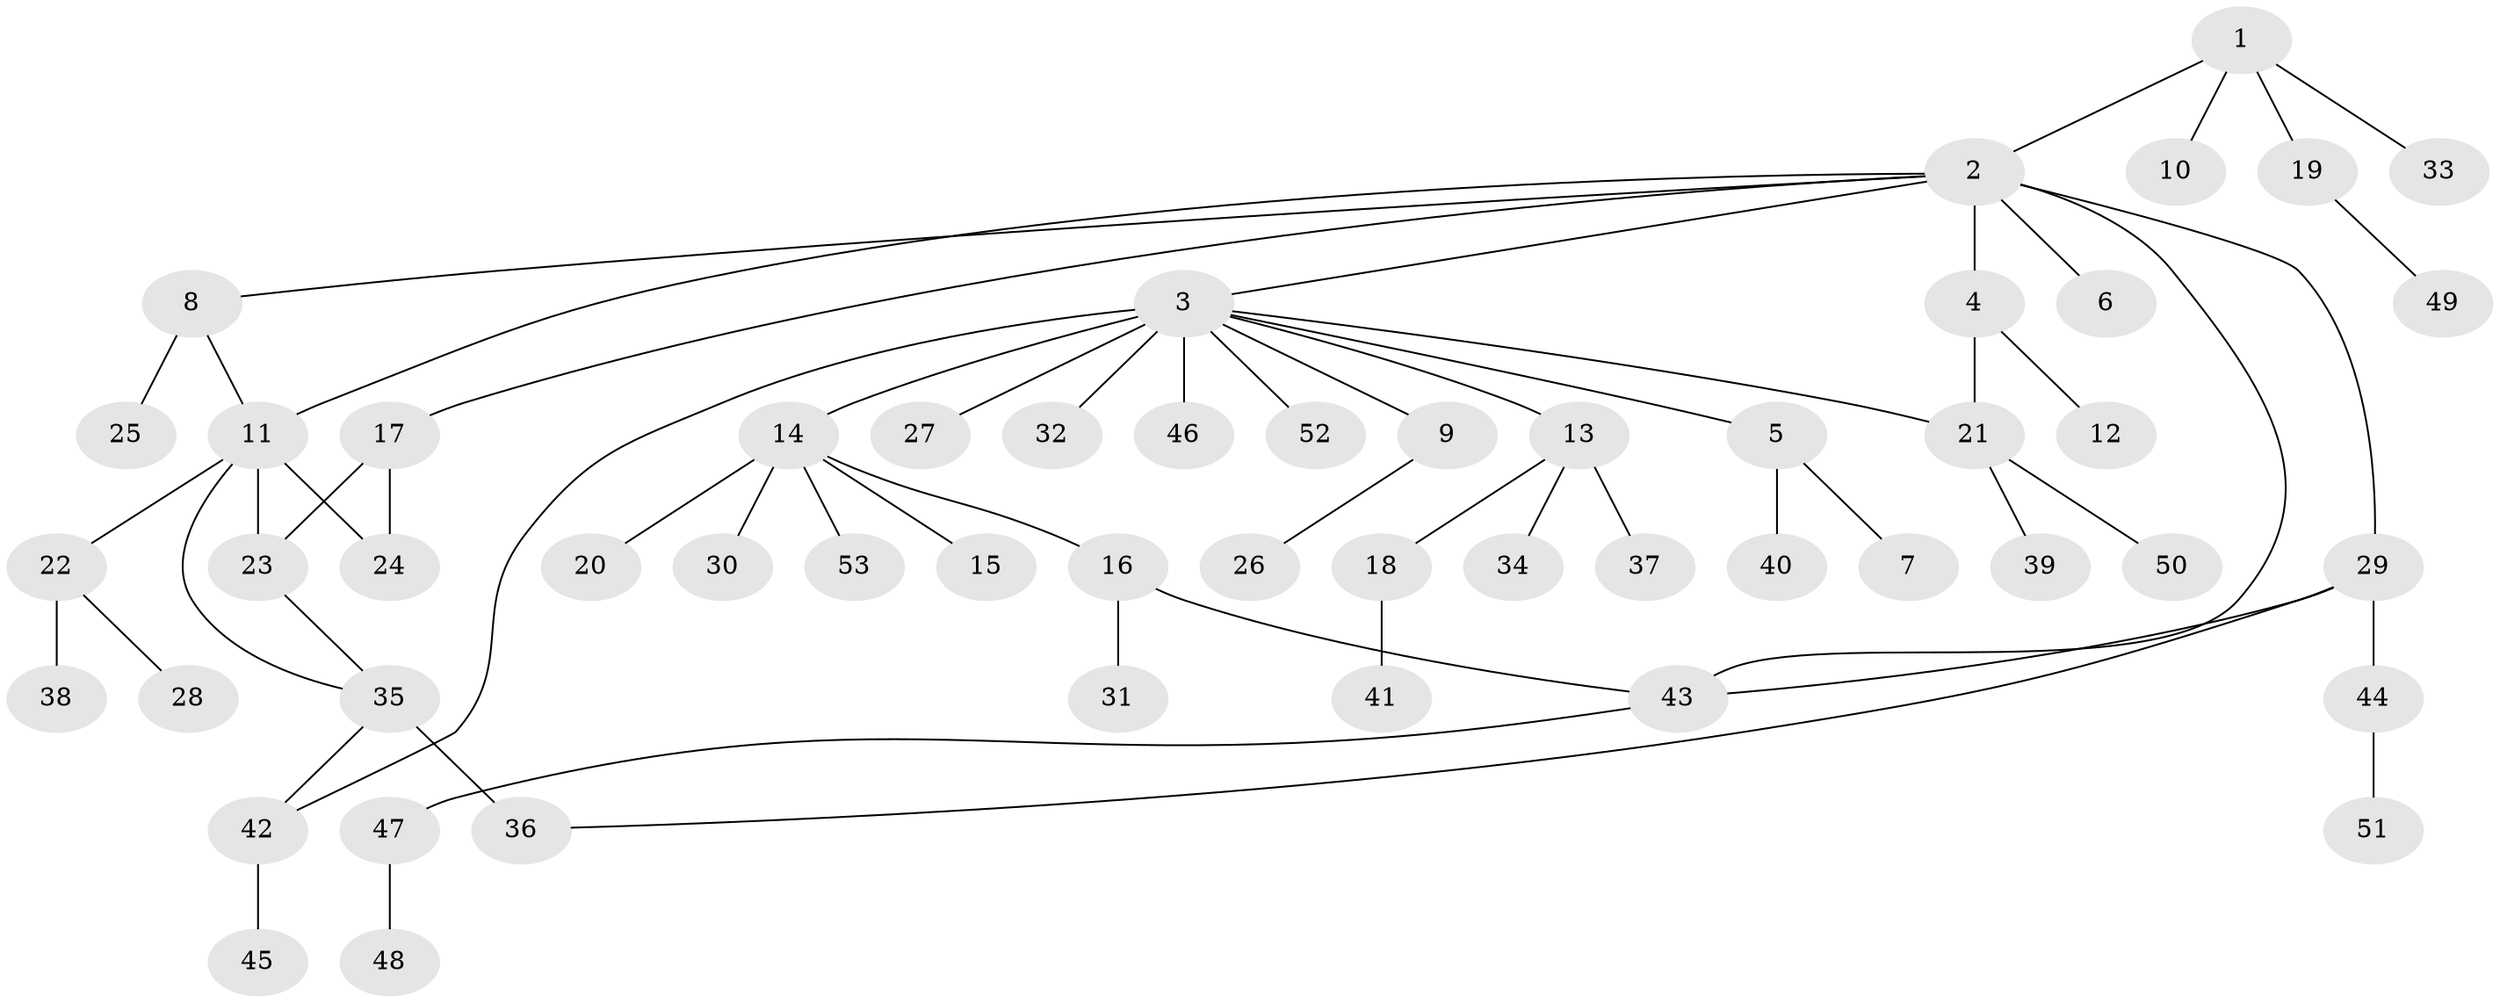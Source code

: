 // original degree distribution, {5: 0.05714285714285714, 17: 0.009523809523809525, 14: 0.009523809523809525, 1: 0.580952380952381, 6: 0.02857142857142857, 2: 0.21904761904761905, 7: 0.01904761904761905, 4: 0.009523809523809525, 3: 0.05714285714285714, 8: 0.009523809523809525}
// Generated by graph-tools (version 1.1) at 2025/35/03/09/25 02:35:17]
// undirected, 53 vertices, 61 edges
graph export_dot {
graph [start="1"]
  node [color=gray90,style=filled];
  1;
  2;
  3;
  4;
  5;
  6;
  7;
  8;
  9;
  10;
  11;
  12;
  13;
  14;
  15;
  16;
  17;
  18;
  19;
  20;
  21;
  22;
  23;
  24;
  25;
  26;
  27;
  28;
  29;
  30;
  31;
  32;
  33;
  34;
  35;
  36;
  37;
  38;
  39;
  40;
  41;
  42;
  43;
  44;
  45;
  46;
  47;
  48;
  49;
  50;
  51;
  52;
  53;
  1 -- 2 [weight=1.0];
  1 -- 10 [weight=1.0];
  1 -- 19 [weight=1.0];
  1 -- 33 [weight=1.0];
  2 -- 3 [weight=1.0];
  2 -- 4 [weight=8.0];
  2 -- 6 [weight=1.0];
  2 -- 8 [weight=1.0];
  2 -- 11 [weight=1.0];
  2 -- 17 [weight=1.0];
  2 -- 29 [weight=1.0];
  2 -- 43 [weight=1.0];
  3 -- 5 [weight=1.0];
  3 -- 9 [weight=1.0];
  3 -- 13 [weight=1.0];
  3 -- 14 [weight=1.0];
  3 -- 21 [weight=1.0];
  3 -- 27 [weight=3.0];
  3 -- 32 [weight=1.0];
  3 -- 42 [weight=1.0];
  3 -- 46 [weight=1.0];
  3 -- 52 [weight=1.0];
  4 -- 12 [weight=1.0];
  4 -- 21 [weight=1.0];
  5 -- 7 [weight=2.0];
  5 -- 40 [weight=2.0];
  8 -- 11 [weight=1.0];
  8 -- 25 [weight=2.0];
  9 -- 26 [weight=2.0];
  11 -- 22 [weight=1.0];
  11 -- 23 [weight=1.0];
  11 -- 24 [weight=1.0];
  11 -- 35 [weight=1.0];
  13 -- 18 [weight=1.0];
  13 -- 34 [weight=1.0];
  13 -- 37 [weight=1.0];
  14 -- 15 [weight=1.0];
  14 -- 16 [weight=1.0];
  14 -- 20 [weight=1.0];
  14 -- 30 [weight=1.0];
  14 -- 53 [weight=1.0];
  16 -- 31 [weight=2.0];
  16 -- 43 [weight=1.0];
  17 -- 23 [weight=1.0];
  17 -- 24 [weight=1.0];
  18 -- 41 [weight=1.0];
  19 -- 49 [weight=1.0];
  21 -- 39 [weight=1.0];
  21 -- 50 [weight=1.0];
  22 -- 28 [weight=1.0];
  22 -- 38 [weight=3.0];
  23 -- 35 [weight=1.0];
  29 -- 36 [weight=1.0];
  29 -- 43 [weight=1.0];
  29 -- 44 [weight=1.0];
  35 -- 36 [weight=4.0];
  35 -- 42 [weight=1.0];
  42 -- 45 [weight=2.0];
  43 -- 47 [weight=1.0];
  44 -- 51 [weight=1.0];
  47 -- 48 [weight=1.0];
}
